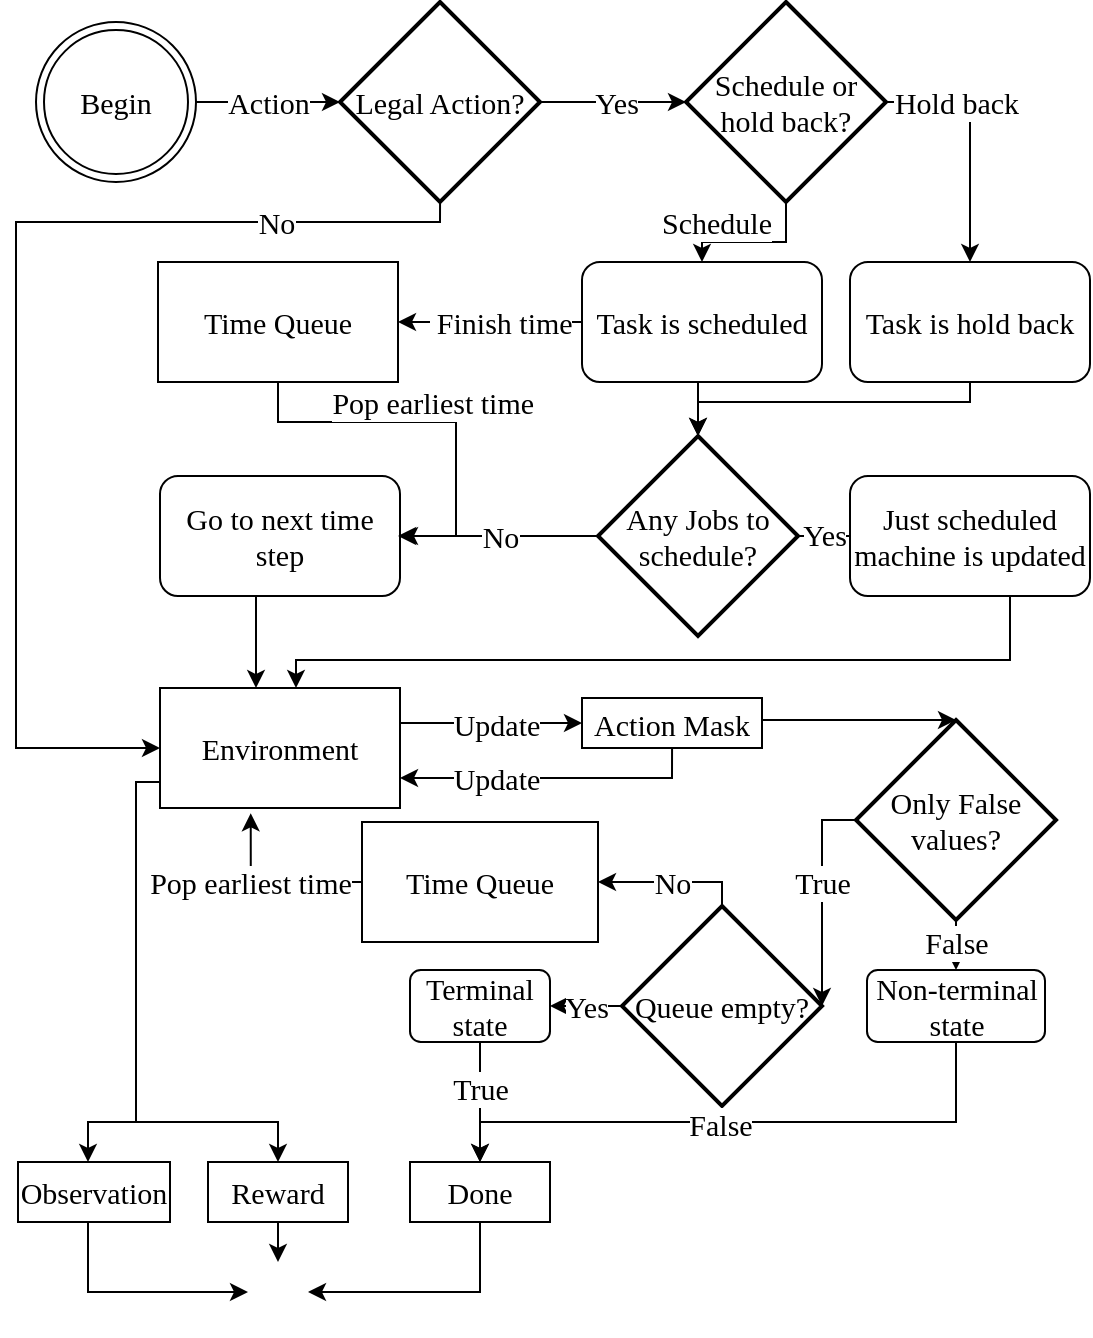<mxfile version="20.7.4" type="github">
  <diagram id="pKVKCNvR2xx5HnQq3LM-" name="Seite-1">
    <mxGraphModel dx="2074" dy="1023" grid="1" gridSize="10" guides="1" tooltips="1" connect="1" arrows="1" fold="1" page="1" pageScale="1" pageWidth="827" pageHeight="1169" math="0" shadow="0">
      <root>
        <mxCell id="0" />
        <mxCell id="1" parent="0" />
        <mxCell id="2T9oRsYmK2BQGuisZfUG-3" value="Action" style="edgeStyle=orthogonalEdgeStyle;rounded=0;orthogonalLoop=1;jettySize=auto;html=1;entryX=0;entryY=0.5;entryDx=0;entryDy=0;entryPerimeter=0;fontFamily=Times New Roman;fontSize=15;" parent="1" source="2T9oRsYmK2BQGuisZfUG-2" target="2T9oRsYmK2BQGuisZfUG-5" edge="1">
          <mxGeometry relative="1" as="geometry">
            <mxPoint x="160" y="210" as="targetPoint" />
          </mxGeometry>
        </mxCell>
        <mxCell id="2T9oRsYmK2BQGuisZfUG-2" value="Begin" style="ellipse;shape=doubleEllipse;whiteSpace=wrap;html=1;aspect=fixed;fontFamily=Times New Roman;fontSize=15;" parent="1" vertex="1">
          <mxGeometry x="60" y="170" width="80" height="80" as="geometry" />
        </mxCell>
        <mxCell id="2T9oRsYmK2BQGuisZfUG-11" value="Yes" style="edgeStyle=orthogonalEdgeStyle;rounded=0;orthogonalLoop=1;jettySize=auto;html=1;fontFamily=Times New Roman;fontSize=15;" parent="1" source="2T9oRsYmK2BQGuisZfUG-5" target="2T9oRsYmK2BQGuisZfUG-24" edge="1">
          <mxGeometry x="0.041" relative="1" as="geometry">
            <mxPoint x="350" y="210.034" as="targetPoint" />
            <mxPoint as="offset" />
          </mxGeometry>
        </mxCell>
        <mxCell id="2T9oRsYmK2BQGuisZfUG-43" value="No" style="edgeStyle=orthogonalEdgeStyle;rounded=0;orthogonalLoop=1;jettySize=auto;html=1;fontFamily=Times New Roman;fontSize=15;" parent="1" edge="1">
          <mxGeometry x="-0.669" relative="1" as="geometry">
            <Array as="points">
              <mxPoint x="262" y="270" />
              <mxPoint x="50" y="270" />
              <mxPoint x="50" y="533" />
            </Array>
            <mxPoint as="offset" />
            <mxPoint x="262.034" y="260" as="sourcePoint" />
            <mxPoint x="122" y="533.034" as="targetPoint" />
          </mxGeometry>
        </mxCell>
        <mxCell id="2T9oRsYmK2BQGuisZfUG-5" value="Legal Action?" style="strokeWidth=2;html=1;shape=mxgraph.flowchart.decision;whiteSpace=wrap;fontFamily=Times New Roman;fontSize=15;" parent="1" vertex="1">
          <mxGeometry x="212" y="160" width="100" height="100" as="geometry" />
        </mxCell>
        <mxCell id="2T9oRsYmK2BQGuisZfUG-48" value="Update" style="edgeStyle=orthogonalEdgeStyle;rounded=0;orthogonalLoop=1;jettySize=auto;html=1;entryX=0;entryY=0.5;entryDx=0;entryDy=0;fontFamily=Times New Roman;fontSize=15;" parent="1" source="2T9oRsYmK2BQGuisZfUG-9" target="2T9oRsYmK2BQGuisZfUG-16" edge="1">
          <mxGeometry x="0.055" relative="1" as="geometry">
            <Array as="points">
              <mxPoint x="288" y="521" />
            </Array>
            <mxPoint as="offset" />
          </mxGeometry>
        </mxCell>
        <mxCell id="2T9oRsYmK2BQGuisZfUG-57" style="edgeStyle=orthogonalEdgeStyle;rounded=0;orthogonalLoop=1;jettySize=auto;html=1;fontFamily=Times New Roman;fontSize=15;entryX=0.5;entryY=0;entryDx=0;entryDy=0;" parent="1" source="2T9oRsYmK2BQGuisZfUG-9" target="2T9oRsYmK2BQGuisZfUG-15" edge="1">
          <mxGeometry relative="1" as="geometry">
            <Array as="points">
              <mxPoint x="110" y="550" />
              <mxPoint x="110" y="720" />
              <mxPoint x="181" y="720" />
            </Array>
          </mxGeometry>
        </mxCell>
        <mxCell id="2T9oRsYmK2BQGuisZfUG-58" style="edgeStyle=orthogonalEdgeStyle;rounded=0;orthogonalLoop=1;jettySize=auto;html=1;fontFamily=Times New Roman;fontSize=15;" parent="1" target="2T9oRsYmK2BQGuisZfUG-14" edge="1">
          <mxGeometry relative="1" as="geometry">
            <mxPoint x="182" y="563" as="sourcePoint" />
            <mxPoint x="62" y="739" as="targetPoint" />
            <Array as="points">
              <mxPoint x="182" y="550" />
              <mxPoint x="110" y="550" />
              <mxPoint x="110" y="720" />
              <mxPoint x="86" y="720" />
            </Array>
          </mxGeometry>
        </mxCell>
        <mxCell id="2T9oRsYmK2BQGuisZfUG-9" value="Environment" style="rounded=0;whiteSpace=wrap;html=1;fontFamily=Times New Roman;fontSize=15;" parent="1" vertex="1">
          <mxGeometry x="122" y="503" width="120" height="60" as="geometry" />
        </mxCell>
        <mxCell id="2T9oRsYmK2BQGuisZfUG-33" style="edgeStyle=orthogonalEdgeStyle;rounded=0;orthogonalLoop=1;jettySize=auto;html=1;fontFamily=Times New Roman;fontSize=15;entryX=1;entryY=0.5;entryDx=0;entryDy=0;" parent="1" source="2T9oRsYmK2BQGuisZfUG-12" target="CuQfCKOIXXoxKI3GdkNW-1" edge="1">
          <mxGeometry relative="1" as="geometry">
            <mxPoint x="222" y="320" as="targetPoint" />
          </mxGeometry>
        </mxCell>
        <mxCell id="2T9oRsYmK2BQGuisZfUG-34" value="&amp;nbsp;Finish time" style="edgeLabel;html=1;align=center;verticalAlign=middle;resizable=0;points=[];fontSize=15;fontFamily=Times New Roman;" parent="2T9oRsYmK2BQGuisZfUG-33" vertex="1" connectable="0">
          <mxGeometry x="0.448" relative="1" as="geometry">
            <mxPoint x="25" as="offset" />
          </mxGeometry>
        </mxCell>
        <mxCell id="CuQfCKOIXXoxKI3GdkNW-4" style="edgeStyle=orthogonalEdgeStyle;rounded=0;orthogonalLoop=1;jettySize=auto;html=1;entryX=0.5;entryY=0;entryDx=0;entryDy=0;entryPerimeter=0;" parent="1" source="2T9oRsYmK2BQGuisZfUG-12" target="2T9oRsYmK2BQGuisZfUG-20" edge="1">
          <mxGeometry relative="1" as="geometry">
            <Array as="points">
              <mxPoint x="391" y="360" />
              <mxPoint x="391" y="360" />
            </Array>
          </mxGeometry>
        </mxCell>
        <mxCell id="2T9oRsYmK2BQGuisZfUG-12" value="Task is scheduled" style="rounded=1;whiteSpace=wrap;html=1;fontFamily=Times New Roman;fontSize=15;" parent="1" vertex="1">
          <mxGeometry x="333" y="290" width="120" height="60" as="geometry" />
        </mxCell>
        <mxCell id="2T9oRsYmK2BQGuisZfUG-64" style="edgeStyle=orthogonalEdgeStyle;rounded=0;orthogonalLoop=1;jettySize=auto;html=1;fontFamily=Times New Roman;fontSize=15;" parent="1" source="2T9oRsYmK2BQGuisZfUG-14" edge="1">
          <mxGeometry relative="1" as="geometry">
            <mxPoint x="166.0" y="805.034" as="targetPoint" />
            <Array as="points">
              <mxPoint x="86" y="805" />
            </Array>
          </mxGeometry>
        </mxCell>
        <mxCell id="2T9oRsYmK2BQGuisZfUG-14" value="Observation" style="rounded=0;whiteSpace=wrap;html=1;fontFamily=Times New Roman;fontSize=15;" parent="1" vertex="1">
          <mxGeometry x="51" y="740" width="76" height="30" as="geometry" />
        </mxCell>
        <mxCell id="2T9oRsYmK2BQGuisZfUG-65" style="edgeStyle=orthogonalEdgeStyle;rounded=0;orthogonalLoop=1;jettySize=auto;html=1;entryX=0.5;entryY=0;entryDx=0;entryDy=0;fontFamily=Times New Roman;fontSize=15;" parent="1" source="2T9oRsYmK2BQGuisZfUG-15" edge="1">
          <mxGeometry relative="1" as="geometry">
            <mxPoint x="181.0" y="790" as="targetPoint" />
          </mxGeometry>
        </mxCell>
        <mxCell id="2T9oRsYmK2BQGuisZfUG-15" value="Reward" style="rounded=0;whiteSpace=wrap;html=1;fontFamily=Times New Roman;fontSize=15;" parent="1" vertex="1">
          <mxGeometry x="146" y="740" width="70" height="30" as="geometry" />
        </mxCell>
        <mxCell id="2T9oRsYmK2BQGuisZfUG-68" style="edgeStyle=orthogonalEdgeStyle;rounded=0;orthogonalLoop=1;jettySize=auto;html=1;entryX=0.5;entryY=0;entryDx=0;entryDy=0;entryPerimeter=0;fontFamily=Times New Roman;fontSize=15;" parent="1" source="2T9oRsYmK2BQGuisZfUG-16" target="2T9oRsYmK2BQGuisZfUG-67" edge="1">
          <mxGeometry relative="1" as="geometry">
            <Array as="points">
              <mxPoint x="437" y="519" />
              <mxPoint x="437" y="519" />
            </Array>
          </mxGeometry>
        </mxCell>
        <mxCell id="CuQfCKOIXXoxKI3GdkNW-18" value="Update" style="edgeStyle=orthogonalEdgeStyle;rounded=0;orthogonalLoop=1;jettySize=auto;html=1;entryX=1;entryY=0.75;entryDx=0;entryDy=0;fontFamily=Times New Roman;fontSize=15;" parent="1" edge="1">
          <mxGeometry x="0.364" relative="1" as="geometry">
            <mxPoint x="378.034" y="533" as="sourcePoint" />
            <mxPoint x="242.0" y="548" as="targetPoint" />
            <Array as="points">
              <mxPoint x="378" y="548" />
            </Array>
            <mxPoint as="offset" />
          </mxGeometry>
        </mxCell>
        <mxCell id="2T9oRsYmK2BQGuisZfUG-16" value="Action Mask" style="rounded=0;whiteSpace=wrap;html=1;fontFamily=Times New Roman;fontSize=15;" parent="1" vertex="1">
          <mxGeometry x="333" y="508" width="90" height="25" as="geometry" />
        </mxCell>
        <mxCell id="2T9oRsYmK2BQGuisZfUG-22" value="No" style="edgeStyle=orthogonalEdgeStyle;rounded=0;orthogonalLoop=1;jettySize=auto;html=1;fontFamily=Times New Roman;fontSize=15;" parent="1" source="2T9oRsYmK2BQGuisZfUG-20" target="2T9oRsYmK2BQGuisZfUG-21" edge="1">
          <mxGeometry relative="1" as="geometry" />
        </mxCell>
        <mxCell id="2T9oRsYmK2BQGuisZfUG-28" value="Yes" style="edgeStyle=orthogonalEdgeStyle;rounded=0;orthogonalLoop=1;jettySize=auto;html=1;fontFamily=Times New Roman;fontSize=15;" parent="1" edge="1">
          <mxGeometry x="-0.409" y="1" relative="1" as="geometry">
            <mxPoint x="441" y="427" as="sourcePoint" />
            <mxPoint x="485" y="427" as="targetPoint" />
            <mxPoint as="offset" />
          </mxGeometry>
        </mxCell>
        <mxCell id="2T9oRsYmK2BQGuisZfUG-20" value="Any Jobs to schedule?" style="strokeWidth=2;html=1;shape=mxgraph.flowchart.decision;whiteSpace=wrap;fontFamily=Times New Roman;fontSize=15;" parent="1" vertex="1">
          <mxGeometry x="341" y="377" width="100" height="100" as="geometry" />
        </mxCell>
        <mxCell id="CuQfCKOIXXoxKI3GdkNW-16" style="edgeStyle=orthogonalEdgeStyle;rounded=0;orthogonalLoop=1;jettySize=auto;html=1;fontFamily=Times New Roman;fontSize=15;" parent="1" source="2T9oRsYmK2BQGuisZfUG-21" edge="1">
          <mxGeometry relative="1" as="geometry">
            <mxPoint x="170" y="503" as="targetPoint" />
            <Array as="points">
              <mxPoint x="170" y="503" />
            </Array>
          </mxGeometry>
        </mxCell>
        <mxCell id="2T9oRsYmK2BQGuisZfUG-21" value="Go to next time step" style="rounded=1;whiteSpace=wrap;html=1;fontFamily=Times New Roman;fontSize=15;" parent="1" vertex="1">
          <mxGeometry x="122" y="397" width="120" height="60" as="geometry" />
        </mxCell>
        <mxCell id="2T9oRsYmK2BQGuisZfUG-38" style="edgeStyle=orthogonalEdgeStyle;rounded=0;orthogonalLoop=1;jettySize=auto;html=1;fontFamily=Times New Roman;fontSize=15;" parent="1" source="2T9oRsYmK2BQGuisZfUG-23" target="2T9oRsYmK2BQGuisZfUG-9" edge="1">
          <mxGeometry relative="1" as="geometry">
            <Array as="points">
              <mxPoint x="547" y="489" />
              <mxPoint x="190" y="489" />
            </Array>
          </mxGeometry>
        </mxCell>
        <mxCell id="2T9oRsYmK2BQGuisZfUG-23" value="Just scheduled machine is updated" style="rounded=1;whiteSpace=wrap;html=1;fontFamily=Times New Roman;fontSize=15;" parent="1" vertex="1">
          <mxGeometry x="467" y="397" width="120" height="60" as="geometry" />
        </mxCell>
        <mxCell id="2T9oRsYmK2BQGuisZfUG-25" value="Schedule" style="edgeStyle=orthogonalEdgeStyle;rounded=0;orthogonalLoop=1;jettySize=auto;html=1;entryX=0.5;entryY=0;entryDx=0;entryDy=0;fontFamily=Times New Roman;fontSize=15;" parent="1" source="2T9oRsYmK2BQGuisZfUG-24" target="2T9oRsYmK2BQGuisZfUG-12" edge="1">
          <mxGeometry x="0.528" y="-10" relative="1" as="geometry">
            <mxPoint as="offset" />
          </mxGeometry>
        </mxCell>
        <mxCell id="2T9oRsYmK2BQGuisZfUG-27" value="Hold back" style="edgeStyle=orthogonalEdgeStyle;rounded=0;orthogonalLoop=1;jettySize=auto;html=1;entryX=0.5;entryY=0;entryDx=0;entryDy=0;fontFamily=Times New Roman;fontSize=15;" parent="1" source="2T9oRsYmK2BQGuisZfUG-24" target="2T9oRsYmK2BQGuisZfUG-26" edge="1">
          <mxGeometry x="-0.429" relative="1" as="geometry">
            <mxPoint as="offset" />
            <Array as="points">
              <mxPoint x="527" y="210" />
            </Array>
          </mxGeometry>
        </mxCell>
        <mxCell id="2T9oRsYmK2BQGuisZfUG-24" value="Schedule or hold back?" style="strokeWidth=2;html=1;shape=mxgraph.flowchart.decision;whiteSpace=wrap;fontFamily=Times New Roman;fontSize=15;" parent="1" vertex="1">
          <mxGeometry x="385" y="160" width="100" height="100" as="geometry" />
        </mxCell>
        <mxCell id="CuQfCKOIXXoxKI3GdkNW-5" style="edgeStyle=orthogonalEdgeStyle;rounded=0;orthogonalLoop=1;jettySize=auto;html=1;entryX=0.5;entryY=0;entryDx=0;entryDy=0;entryPerimeter=0;" parent="1" source="2T9oRsYmK2BQGuisZfUG-26" target="2T9oRsYmK2BQGuisZfUG-20" edge="1">
          <mxGeometry relative="1" as="geometry">
            <Array as="points">
              <mxPoint x="527" y="360" />
              <mxPoint x="391" y="360" />
            </Array>
          </mxGeometry>
        </mxCell>
        <mxCell id="2T9oRsYmK2BQGuisZfUG-26" value="Task is hold back" style="rounded=1;whiteSpace=wrap;html=1;fontFamily=Times New Roman;fontSize=15;" parent="1" vertex="1">
          <mxGeometry x="467" y="290" width="120" height="60" as="geometry" />
        </mxCell>
        <mxCell id="CuQfCKOIXXoxKI3GdkNW-9" value="Yes" style="edgeStyle=orthogonalEdgeStyle;rounded=0;orthogonalLoop=1;jettySize=auto;html=1;fontFamily=Times New Roman;fontSize=15;" parent="1" source="2T9oRsYmK2BQGuisZfUG-42" target="2T9oRsYmK2BQGuisZfUG-51" edge="1">
          <mxGeometry relative="1" as="geometry" />
        </mxCell>
        <mxCell id="CuQfCKOIXXoxKI3GdkNW-13" value="No" style="edgeStyle=orthogonalEdgeStyle;rounded=0;orthogonalLoop=1;jettySize=auto;html=1;entryX=1;entryY=0.5;entryDx=0;entryDy=0;fontFamily=Times New Roman;fontSize=15;" parent="1" source="2T9oRsYmK2BQGuisZfUG-42" target="CuQfCKOIXXoxKI3GdkNW-12" edge="1">
          <mxGeometry relative="1" as="geometry">
            <Array as="points">
              <mxPoint x="403" y="600" />
            </Array>
          </mxGeometry>
        </mxCell>
        <mxCell id="2T9oRsYmK2BQGuisZfUG-42" value="Queue empty?" style="strokeWidth=2;html=1;shape=mxgraph.flowchart.decision;whiteSpace=wrap;fontFamily=Times New Roman;fontSize=15;" parent="1" vertex="1">
          <mxGeometry x="353" y="612" width="100" height="100" as="geometry" />
        </mxCell>
        <mxCell id="2T9oRsYmK2BQGuisZfUG-66" style="edgeStyle=orthogonalEdgeStyle;rounded=0;orthogonalLoop=1;jettySize=auto;html=1;entryX=1;entryY=0.5;entryDx=0;entryDy=0;fontFamily=Times New Roman;fontSize=15;" parent="1" source="2T9oRsYmK2BQGuisZfUG-44" edge="1">
          <mxGeometry relative="1" as="geometry">
            <mxPoint x="196.0" y="805" as="targetPoint" />
            <Array as="points">
              <mxPoint x="282" y="805" />
            </Array>
          </mxGeometry>
        </mxCell>
        <mxCell id="2T9oRsYmK2BQGuisZfUG-44" value="Done" style="rounded=0;whiteSpace=wrap;html=1;fontFamily=Times New Roman;fontSize=15;" parent="1" vertex="1">
          <mxGeometry x="247" y="740" width="70" height="30" as="geometry" />
        </mxCell>
        <mxCell id="2T9oRsYmK2BQGuisZfUG-71" value="True" style="edgeStyle=orthogonalEdgeStyle;rounded=0;orthogonalLoop=1;jettySize=auto;html=1;fontFamily=Times New Roman;fontSize=15;" parent="1" source="2T9oRsYmK2BQGuisZfUG-51" target="2T9oRsYmK2BQGuisZfUG-44" edge="1">
          <mxGeometry x="-0.242" relative="1" as="geometry">
            <mxPoint as="offset" />
          </mxGeometry>
        </mxCell>
        <mxCell id="2T9oRsYmK2BQGuisZfUG-51" value="Terminal state" style="rounded=1;whiteSpace=wrap;html=1;fontFamily=Times New Roman;fontSize=15;" parent="1" vertex="1">
          <mxGeometry x="247" y="644" width="70" height="36" as="geometry" />
        </mxCell>
        <mxCell id="2T9oRsYmK2BQGuisZfUG-72" value="False" style="edgeStyle=orthogonalEdgeStyle;rounded=0;orthogonalLoop=1;jettySize=auto;html=1;entryX=0.5;entryY=0;entryDx=0;entryDy=0;fontFamily=Times New Roman;fontSize=15;" parent="1" edge="1">
          <mxGeometry x="0.114" y="1" relative="1" as="geometry">
            <Array as="points">
              <mxPoint x="520" y="674" />
              <mxPoint x="520" y="720" />
              <mxPoint x="282" y="720" />
            </Array>
            <mxPoint x="532" y="674" as="sourcePoint" />
            <mxPoint x="282" y="740" as="targetPoint" />
            <mxPoint as="offset" />
          </mxGeometry>
        </mxCell>
        <mxCell id="2T9oRsYmK2BQGuisZfUG-52" value="Non-terminal state" style="rounded=1;whiteSpace=wrap;html=1;fontFamily=Times New Roman;fontSize=15;" parent="1" vertex="1">
          <mxGeometry x="475.5" y="644" width="89" height="36" as="geometry" />
        </mxCell>
        <mxCell id="2T9oRsYmK2BQGuisZfUG-69" value="True" style="edgeStyle=orthogonalEdgeStyle;rounded=0;orthogonalLoop=1;jettySize=auto;html=1;entryX=1;entryY=0.5;entryDx=0;entryDy=0;entryPerimeter=0;fontFamily=Times New Roman;fontSize=15;" parent="1" source="2T9oRsYmK2BQGuisZfUG-67" target="2T9oRsYmK2BQGuisZfUG-42" edge="1">
          <mxGeometry x="-0.128" relative="1" as="geometry">
            <mxPoint as="offset" />
            <Array as="points">
              <mxPoint x="453" y="569" />
            </Array>
          </mxGeometry>
        </mxCell>
        <mxCell id="CuQfCKOIXXoxKI3GdkNW-21" value="False" style="edgeStyle=orthogonalEdgeStyle;rounded=0;orthogonalLoop=1;jettySize=auto;html=1;fontFamily=Times New Roman;fontSize=15;" parent="1" source="2T9oRsYmK2BQGuisZfUG-67" target="2T9oRsYmK2BQGuisZfUG-52" edge="1">
          <mxGeometry x="0.491" relative="1" as="geometry">
            <mxPoint as="offset" />
          </mxGeometry>
        </mxCell>
        <mxCell id="2T9oRsYmK2BQGuisZfUG-67" value="Only False values?" style="strokeWidth=2;html=1;shape=mxgraph.flowchart.decision;whiteSpace=wrap;fontFamily=Times New Roman;fontSize=15;" parent="1" vertex="1">
          <mxGeometry x="470" y="519" width="100" height="100" as="geometry" />
        </mxCell>
        <mxCell id="2T9oRsYmK2BQGuisZfUG-74" value="" style="shape=image;html=1;verticalAlign=top;verticalLabelPosition=bottom;labelBackgroundColor=#ffffff;imageAspect=0;aspect=fixed;image=https://cdn4.iconfinder.com/data/icons/ionicons/512/icon-ios7-circle-filled-128.png;labelBorderColor=default;fontFamily=Times New Roman;fontSize=15;fillColor=#000000;" parent="1" vertex="1">
          <mxGeometry x="162" y="789" width="38" height="38" as="geometry" />
        </mxCell>
        <mxCell id="CuQfCKOIXXoxKI3GdkNW-3" value="&lt;span style=&quot;caret-color: rgb(0, 0, 0); color: rgb(0, 0, 0); font-family: &amp;quot;Times New Roman&amp;quot;; font-size: 15px; font-style: normal; font-variant-caps: normal; font-weight: 400; letter-spacing: normal; text-align: center; text-indent: 0px; text-transform: none; word-spacing: 0px; -webkit-text-stroke-width: 0px; background-color: rgb(255, 255, 255); text-decoration: none; float: none; display: inline !important;&quot;&gt;Pop earliest time&amp;nbsp;&lt;/span&gt;" style="edgeStyle=orthogonalEdgeStyle;rounded=0;orthogonalLoop=1;jettySize=auto;html=1;" parent="1" source="CuQfCKOIXXoxKI3GdkNW-1" edge="1">
          <mxGeometry x="0.013" y="10" relative="1" as="geometry">
            <mxPoint x="241" y="427" as="targetPoint" />
            <Array as="points">
              <mxPoint x="181" y="370" />
              <mxPoint x="270" y="370" />
              <mxPoint x="270" y="427" />
            </Array>
            <mxPoint as="offset" />
          </mxGeometry>
        </mxCell>
        <mxCell id="CuQfCKOIXXoxKI3GdkNW-1" value="Time Queue" style="rounded=0;whiteSpace=wrap;html=1;fontFamily=Times New Roman;fontSize=15;" parent="1" vertex="1">
          <mxGeometry x="121" y="290" width="120" height="60" as="geometry" />
        </mxCell>
        <mxCell id="CuQfCKOIXXoxKI3GdkNW-17" value="&lt;span style=&quot;caret-color: rgb(0, 0, 0); color: rgb(0, 0, 0); font-family: &amp;quot;Times New Roman&amp;quot;; font-size: 15px; font-style: normal; font-variant-caps: normal; font-weight: 400; letter-spacing: normal; text-align: center; text-indent: 0px; text-transform: none; word-spacing: 0px; -webkit-text-stroke-width: 0px; background-color: rgb(255, 255, 255); text-decoration: none; float: none; display: inline !important;&quot;&gt;Pop earliest time&lt;/span&gt;" style="edgeStyle=orthogonalEdgeStyle;rounded=0;orthogonalLoop=1;jettySize=auto;html=1;entryX=0.378;entryY=1.044;entryDx=0;entryDy=0;entryPerimeter=0;fontFamily=Times New Roman;fontSize=15;" parent="1" source="CuQfCKOIXXoxKI3GdkNW-12" target="2T9oRsYmK2BQGuisZfUG-9" edge="1">
          <mxGeometry x="0.236" relative="1" as="geometry">
            <Array as="points">
              <mxPoint x="167" y="600" />
            </Array>
            <mxPoint as="offset" />
          </mxGeometry>
        </mxCell>
        <mxCell id="CuQfCKOIXXoxKI3GdkNW-12" value="Time Queue" style="rounded=0;whiteSpace=wrap;html=1;fontFamily=Times New Roman;fontSize=15;" parent="1" vertex="1">
          <mxGeometry x="223" y="570" width="118" height="60" as="geometry" />
        </mxCell>
      </root>
    </mxGraphModel>
  </diagram>
</mxfile>
